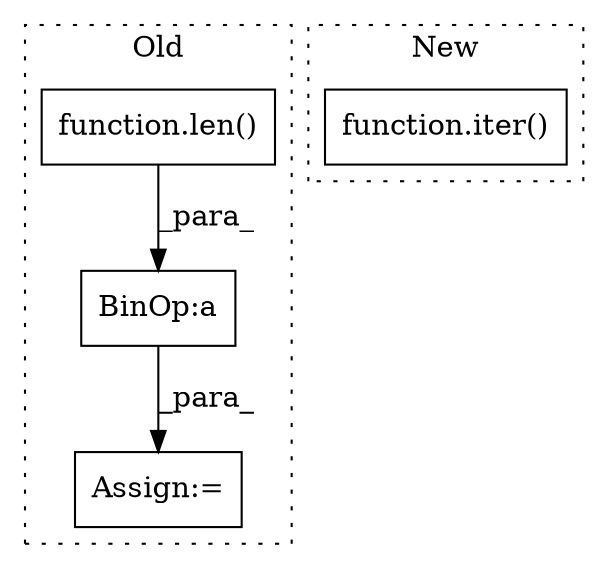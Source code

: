 digraph G {
subgraph cluster0 {
1 [label="function.len()" a="75" s="1717,1743" l="4,1" shape="box"];
3 [label="Assign:=" a="68" s="1714" l="3" shape="box"];
4 [label="BinOp:a" a="82" s="1744" l="3" shape="box"];
label = "Old";
style="dotted";
}
subgraph cluster1 {
2 [label="function.iter()" a="75" s="1986,2001" l="5,1" shape="box"];
label = "New";
style="dotted";
}
1 -> 4 [label="_para_"];
4 -> 3 [label="_para_"];
}